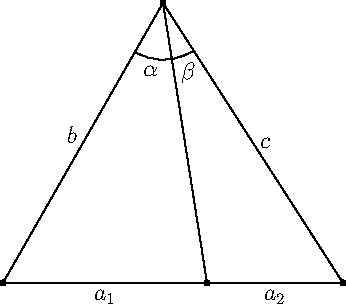 // Generalized Inner Bisector Theorem states that
// let ABC be a triangle and
// let D be a point in segment BC
// let alpha be angle between BA and AD
// let beta be angle between AD and CA
// then (AB / BD) * sin(alpha) = (AC / DC) * sin(beta)


import geometry;


// Define points for triangle
point A = (80.0, 140.0),
	B = (0.0, 0.0),
	C = (170.0, 0.0);


// Define and draw main triangle
triangle maintrig = triangle(A, B, C);
draw(maintrig);


// Get a point in segment BC
point D = point(maintrig.BC, 0.6);


// Draw AD
draw(A--D);


// Mark points, label segments and angles accordingly
label("$b$", A--B);
label("$c$", A--C, E);
label("$a_1$", B--D);
label("$a_2$", C--D, S);

dot(A);
dot(B);
dot(C);
dot(D);

markangle("$\alpha$", B, A, D);
markangle("$\beta$", D, A, C);

